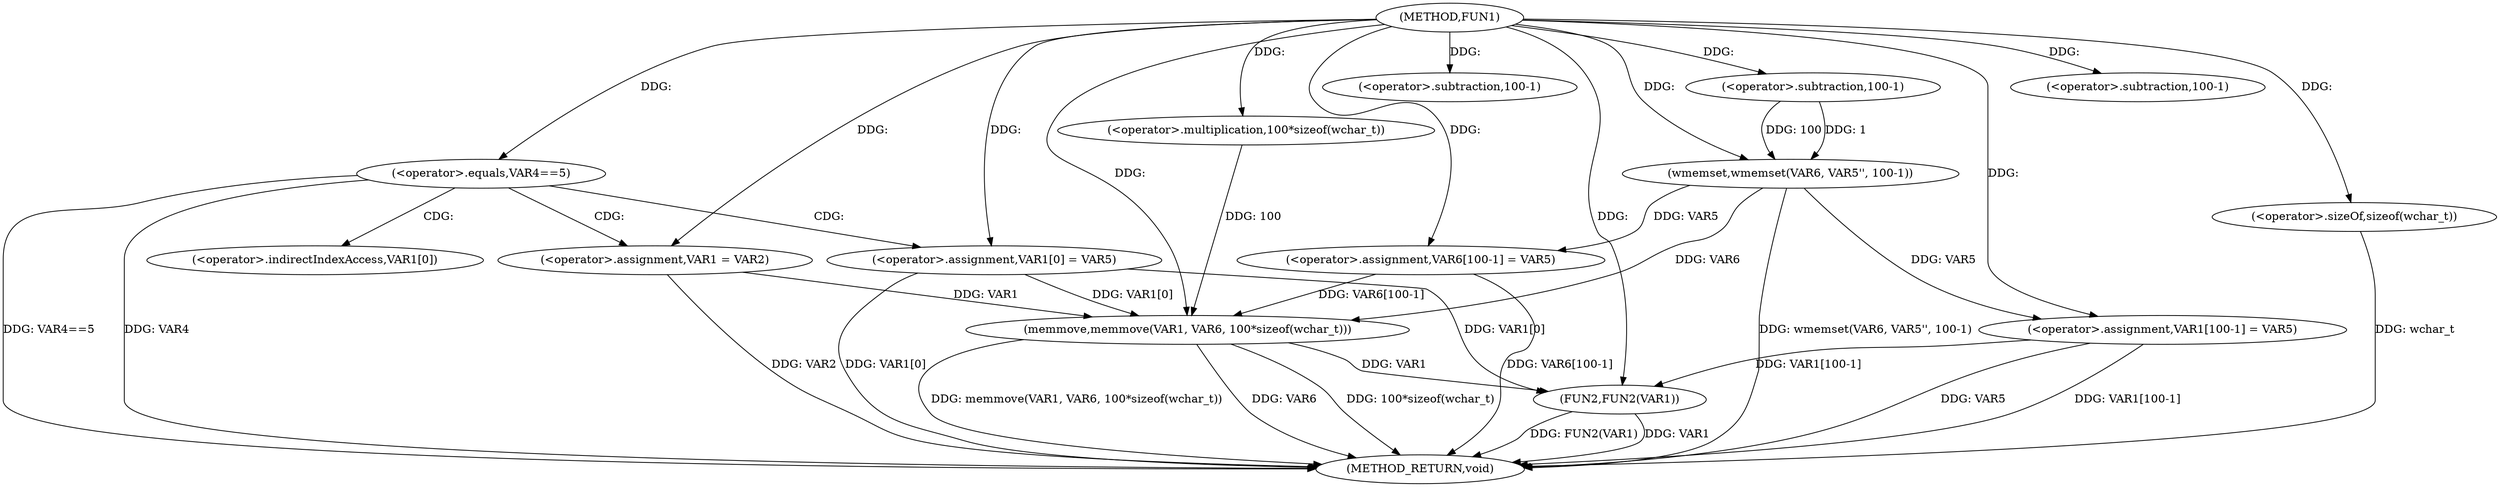 digraph FUN1 {  
"1000100" [label = "(METHOD,FUN1)" ]
"1000149" [label = "(METHOD_RETURN,void)" ]
"1000106" [label = "(<operator>.equals,VAR4==5)" ]
"1000110" [label = "(<operator>.assignment,VAR1 = VAR2)" ]
"1000113" [label = "(<operator>.assignment,VAR1[0] = VAR5)" ]
"1000120" [label = "(wmemset,wmemset(VAR6, VAR5'', 100-1))" ]
"1000123" [label = "(<operator>.subtraction,100-1)" ]
"1000126" [label = "(<operator>.assignment,VAR6[100-1] = VAR5)" ]
"1000129" [label = "(<operator>.subtraction,100-1)" ]
"1000133" [label = "(memmove,memmove(VAR1, VAR6, 100*sizeof(wchar_t)))" ]
"1000136" [label = "(<operator>.multiplication,100*sizeof(wchar_t))" ]
"1000138" [label = "(<operator>.sizeOf,sizeof(wchar_t))" ]
"1000140" [label = "(<operator>.assignment,VAR1[100-1] = VAR5)" ]
"1000143" [label = "(<operator>.subtraction,100-1)" ]
"1000147" [label = "(FUN2,FUN2(VAR1))" ]
"1000114" [label = "(<operator>.indirectIndexAccess,VAR1[0])" ]
  "1000106" -> "1000149"  [ label = "DDG: VAR4"] 
  "1000113" -> "1000149"  [ label = "DDG: VAR1[0]"] 
  "1000147" -> "1000149"  [ label = "DDG: VAR1"] 
  "1000126" -> "1000149"  [ label = "DDG: VAR6[100-1]"] 
  "1000140" -> "1000149"  [ label = "DDG: VAR5"] 
  "1000147" -> "1000149"  [ label = "DDG: FUN2(VAR1)"] 
  "1000106" -> "1000149"  [ label = "DDG: VAR4==5"] 
  "1000140" -> "1000149"  [ label = "DDG: VAR1[100-1]"] 
  "1000138" -> "1000149"  [ label = "DDG: wchar_t"] 
  "1000133" -> "1000149"  [ label = "DDG: memmove(VAR1, VAR6, 100*sizeof(wchar_t))"] 
  "1000110" -> "1000149"  [ label = "DDG: VAR2"] 
  "1000133" -> "1000149"  [ label = "DDG: VAR6"] 
  "1000120" -> "1000149"  [ label = "DDG: wmemset(VAR6, VAR5'', 100-1)"] 
  "1000133" -> "1000149"  [ label = "DDG: 100*sizeof(wchar_t)"] 
  "1000100" -> "1000106"  [ label = "DDG: "] 
  "1000100" -> "1000110"  [ label = "DDG: "] 
  "1000100" -> "1000113"  [ label = "DDG: "] 
  "1000100" -> "1000120"  [ label = "DDG: "] 
  "1000123" -> "1000120"  [ label = "DDG: 100"] 
  "1000123" -> "1000120"  [ label = "DDG: 1"] 
  "1000100" -> "1000123"  [ label = "DDG: "] 
  "1000120" -> "1000126"  [ label = "DDG: VAR5"] 
  "1000100" -> "1000126"  [ label = "DDG: "] 
  "1000100" -> "1000129"  [ label = "DDG: "] 
  "1000113" -> "1000133"  [ label = "DDG: VAR1[0]"] 
  "1000110" -> "1000133"  [ label = "DDG: VAR1"] 
  "1000100" -> "1000133"  [ label = "DDG: "] 
  "1000120" -> "1000133"  [ label = "DDG: VAR6"] 
  "1000126" -> "1000133"  [ label = "DDG: VAR6[100-1]"] 
  "1000136" -> "1000133"  [ label = "DDG: 100"] 
  "1000100" -> "1000136"  [ label = "DDG: "] 
  "1000100" -> "1000138"  [ label = "DDG: "] 
  "1000100" -> "1000140"  [ label = "DDG: "] 
  "1000120" -> "1000140"  [ label = "DDG: VAR5"] 
  "1000100" -> "1000143"  [ label = "DDG: "] 
  "1000113" -> "1000147"  [ label = "DDG: VAR1[0]"] 
  "1000140" -> "1000147"  [ label = "DDG: VAR1[100-1]"] 
  "1000133" -> "1000147"  [ label = "DDG: VAR1"] 
  "1000100" -> "1000147"  [ label = "DDG: "] 
  "1000106" -> "1000110"  [ label = "CDG: "] 
  "1000106" -> "1000113"  [ label = "CDG: "] 
  "1000106" -> "1000114"  [ label = "CDG: "] 
}
